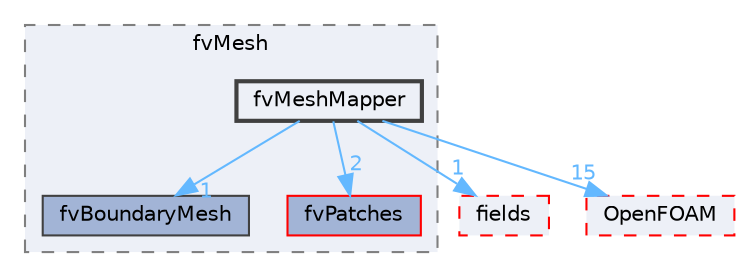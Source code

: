 digraph "src/finiteVolume/fvMesh/fvMeshMapper"
{
 // LATEX_PDF_SIZE
  bgcolor="transparent";
  edge [fontname=Helvetica,fontsize=10,labelfontname=Helvetica,labelfontsize=10];
  node [fontname=Helvetica,fontsize=10,shape=box,height=0.2,width=0.4];
  compound=true
  subgraph clusterdir_c382fa095c9c33d8673c0dd60aaef275 {
    graph [ bgcolor="#edf0f7", pencolor="grey50", label="fvMesh", fontname=Helvetica,fontsize=10 style="filled,dashed", URL="dir_c382fa095c9c33d8673c0dd60aaef275.html",tooltip=""]
  dir_0eb9bd8db55e645cc7c2ca38de05b9c6 [label="fvBoundaryMesh", fillcolor="#a2b4d6", color="grey25", style="filled", URL="dir_0eb9bd8db55e645cc7c2ca38de05b9c6.html",tooltip=""];
  dir_b630ab9569e31ffb9b2cc4747c3085db [label="fvPatches", fillcolor="#a2b4d6", color="red", style="filled", URL="dir_b630ab9569e31ffb9b2cc4747c3085db.html",tooltip=""];
  dir_a5340b9b7d2ce3e96cb060e09301fa87 [label="fvMeshMapper", fillcolor="#edf0f7", color="grey25", style="filled,bold", URL="dir_a5340b9b7d2ce3e96cb060e09301fa87.html",tooltip=""];
  }
  dir_25ab4a83a983f7bb7a38b7f63bb141b7 [label="fields", fillcolor="#edf0f7", color="red", style="filled,dashed", URL="dir_25ab4a83a983f7bb7a38b7f63bb141b7.html",tooltip=""];
  dir_c5473ff19b20e6ec4dfe5c310b3778a8 [label="OpenFOAM", fillcolor="#edf0f7", color="red", style="filled,dashed", URL="dir_c5473ff19b20e6ec4dfe5c310b3778a8.html",tooltip=""];
  dir_a5340b9b7d2ce3e96cb060e09301fa87->dir_0eb9bd8db55e645cc7c2ca38de05b9c6 [headlabel="1", labeldistance=1.5 headhref="dir_001548_001533.html" href="dir_001548_001533.html" color="steelblue1" fontcolor="steelblue1"];
  dir_a5340b9b7d2ce3e96cb060e09301fa87->dir_25ab4a83a983f7bb7a38b7f63bb141b7 [headlabel="1", labeldistance=1.5 headhref="dir_001548_001332.html" href="dir_001548_001332.html" color="steelblue1" fontcolor="steelblue1"];
  dir_a5340b9b7d2ce3e96cb060e09301fa87->dir_b630ab9569e31ffb9b2cc4747c3085db [headlabel="2", labeldistance=1.5 headhref="dir_001548_001563.html" href="dir_001548_001563.html" color="steelblue1" fontcolor="steelblue1"];
  dir_a5340b9b7d2ce3e96cb060e09301fa87->dir_c5473ff19b20e6ec4dfe5c310b3778a8 [headlabel="15", labeldistance=1.5 headhref="dir_001548_002695.html" href="dir_001548_002695.html" color="steelblue1" fontcolor="steelblue1"];
}
